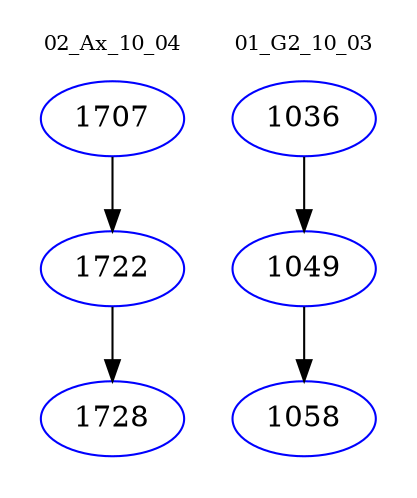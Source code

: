 digraph{
subgraph cluster_0 {
color = white
label = "02_Ax_10_04";
fontsize=10;
T0_1707 [label="1707", color="blue"]
T0_1707 -> T0_1722 [color="black"]
T0_1722 [label="1722", color="blue"]
T0_1722 -> T0_1728 [color="black"]
T0_1728 [label="1728", color="blue"]
}
subgraph cluster_1 {
color = white
label = "01_G2_10_03";
fontsize=10;
T1_1036 [label="1036", color="blue"]
T1_1036 -> T1_1049 [color="black"]
T1_1049 [label="1049", color="blue"]
T1_1049 -> T1_1058 [color="black"]
T1_1058 [label="1058", color="blue"]
}
}
